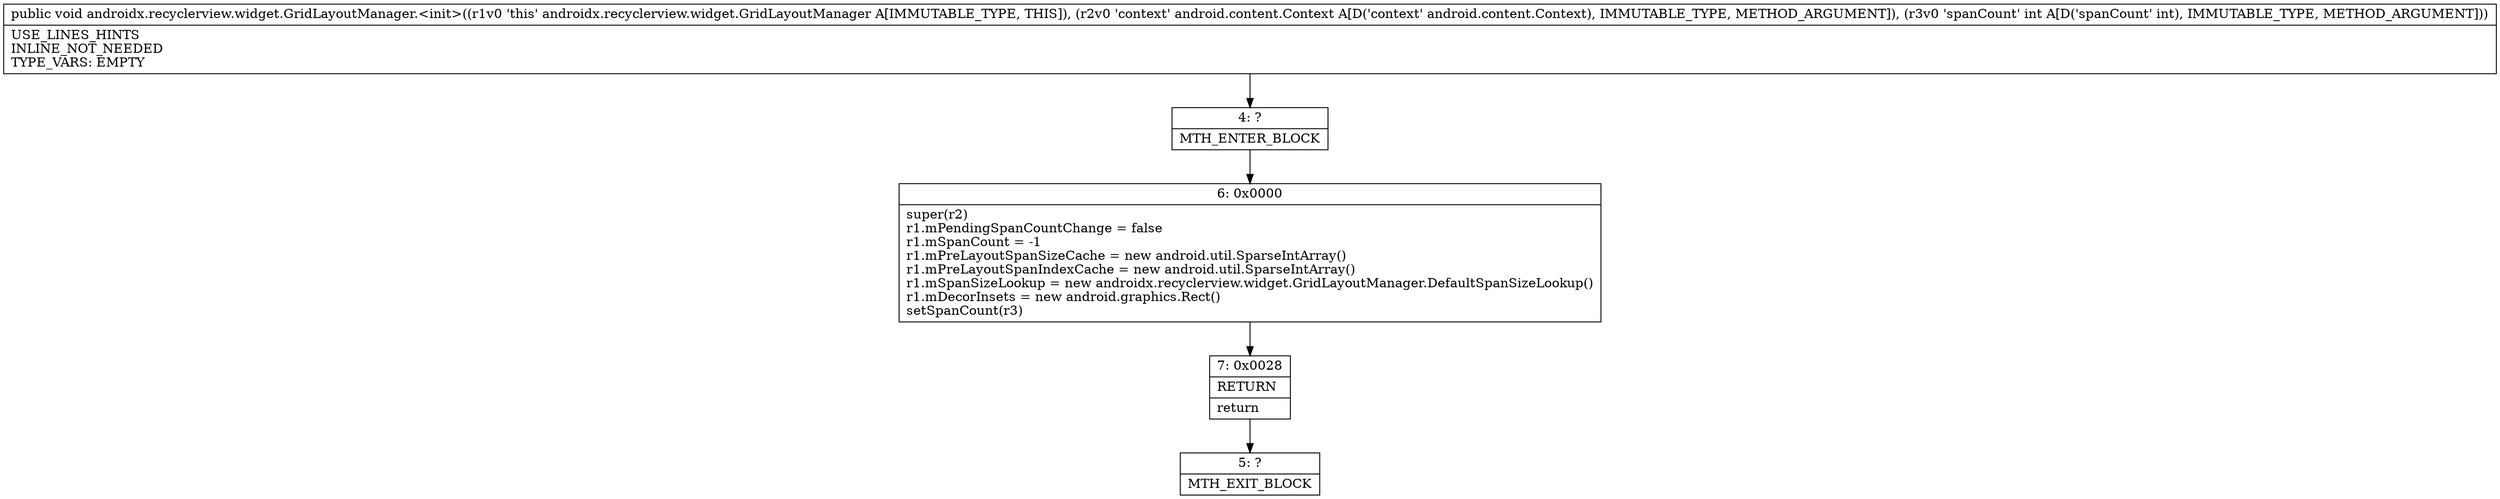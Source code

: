 digraph "CFG forandroidx.recyclerview.widget.GridLayoutManager.\<init\>(Landroid\/content\/Context;I)V" {
Node_4 [shape=record,label="{4\:\ ?|MTH_ENTER_BLOCK\l}"];
Node_6 [shape=record,label="{6\:\ 0x0000|super(r2)\lr1.mPendingSpanCountChange = false\lr1.mSpanCount = \-1\lr1.mPreLayoutSpanSizeCache = new android.util.SparseIntArray()\lr1.mPreLayoutSpanIndexCache = new android.util.SparseIntArray()\lr1.mSpanSizeLookup = new androidx.recyclerview.widget.GridLayoutManager.DefaultSpanSizeLookup()\lr1.mDecorInsets = new android.graphics.Rect()\lsetSpanCount(r3)\l}"];
Node_7 [shape=record,label="{7\:\ 0x0028|RETURN\l|return\l}"];
Node_5 [shape=record,label="{5\:\ ?|MTH_EXIT_BLOCK\l}"];
MethodNode[shape=record,label="{public void androidx.recyclerview.widget.GridLayoutManager.\<init\>((r1v0 'this' androidx.recyclerview.widget.GridLayoutManager A[IMMUTABLE_TYPE, THIS]), (r2v0 'context' android.content.Context A[D('context' android.content.Context), IMMUTABLE_TYPE, METHOD_ARGUMENT]), (r3v0 'spanCount' int A[D('spanCount' int), IMMUTABLE_TYPE, METHOD_ARGUMENT]))  | USE_LINES_HINTS\lINLINE_NOT_NEEDED\lTYPE_VARS: EMPTY\l}"];
MethodNode -> Node_4;Node_4 -> Node_6;
Node_6 -> Node_7;
Node_7 -> Node_5;
}

